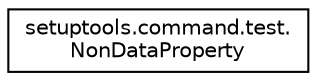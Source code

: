 digraph "Graphical Class Hierarchy"
{
 // LATEX_PDF_SIZE
  edge [fontname="Helvetica",fontsize="10",labelfontname="Helvetica",labelfontsize="10"];
  node [fontname="Helvetica",fontsize="10",shape=record];
  rankdir="LR";
  Node0 [label="setuptools.command.test.\lNonDataProperty",height=0.2,width=0.4,color="black", fillcolor="white", style="filled",URL="$classsetuptools_1_1command_1_1test_1_1NonDataProperty.html",tooltip=" "];
}
